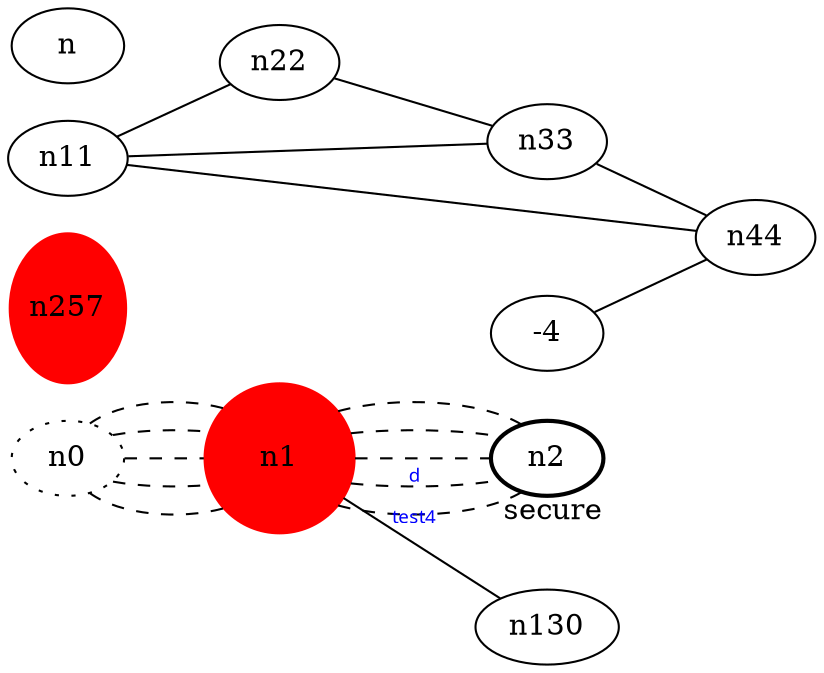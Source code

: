 graph test4 {
	rankdir=LR;
	fontcolor=blue; /* c0; c1; c0 -- c1 */
	n0 [style=dotted, fillcolor="#127"]; // c2; c3; c2 -- c3
	n257 [height=1, width=9223372036854775808, color=red, style=filled];
	n2 [style=bold, xlabel="secure"];
	n0 -- n1 -- n2[style=dashed];
	n1 [height=1, width=1, color=red, style=filled];
	n2 [style=bold, xlabel="secure"];
	n0 -- n1 -- n2[style=dashed];
	n1 [height=1, width=1, color=red, style=filled];
	n2 [style=bold, xlabel="secure"];
	n0 -- n1 -- n2[style=dashed];
	n1 [height=1, width=1, color=red, style=filled];
	n2 [style=bold, xlabel="secure"];
	n0 -- n1 -- n2[style=dashed];
	n1 [height=1, width=1, color=red, style=filled];
	n2 [style=bold, xlabel="secure"];
	n0 -- n1 -- n2[style=dashed];
	n1 -- n130 [fontname="comic sans", label="d\n\l\G", fontcolor=blue, fontsize=9];
	n11 -- n22;
	n11 -- n33;
	n11 -- n44;
	n22 -- n33;
	n-4 -- n44;
	n33 -- n44;
}
